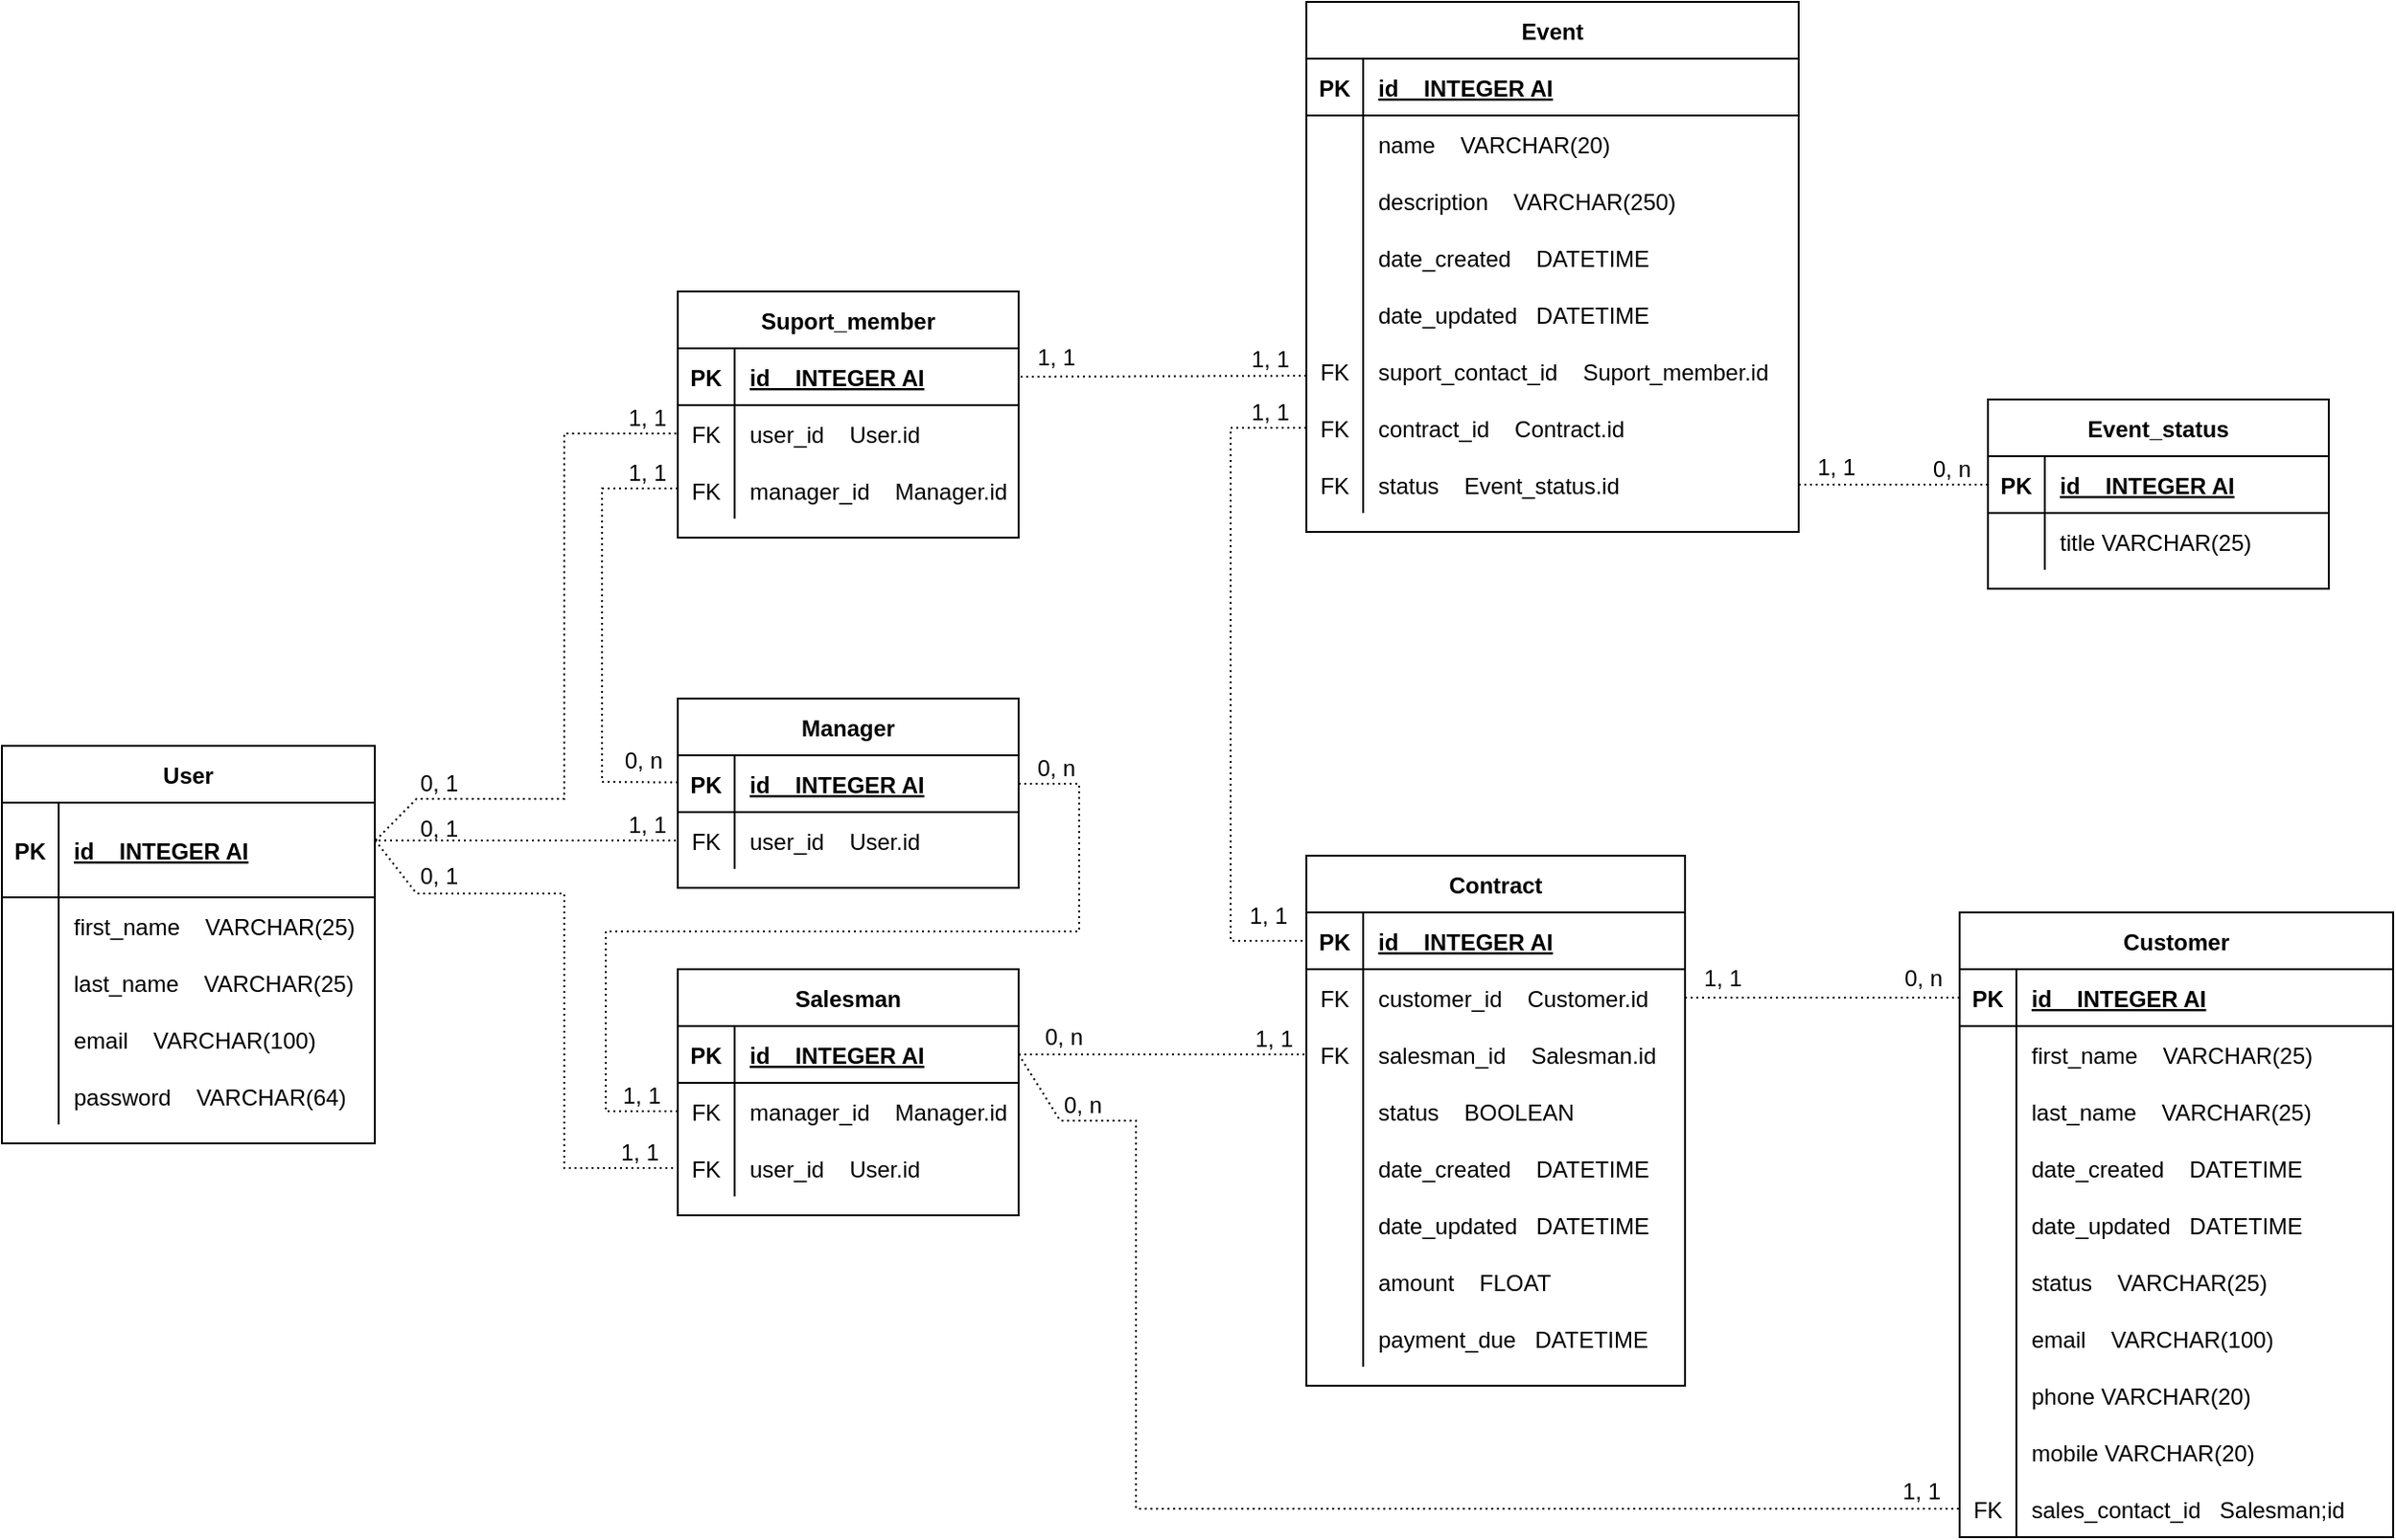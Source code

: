 <mxfile version="17.4.2" type="device"><diagram id="H4JCBMmQ4si8OeFHnjz9" name="Page-1"><mxGraphModel dx="2205" dy="794" grid="1" gridSize="10" guides="1" tooltips="1" connect="1" arrows="1" fold="1" page="1" pageScale="1" pageWidth="827" pageHeight="1169" math="0" shadow="0"><root><mxCell id="0"/><mxCell id="1" parent="0"/><mxCell id="bBjGmjY2mpQJtqQ5NyJk-3" value="User" style="shape=table;startSize=30;container=1;collapsible=1;childLayout=tableLayout;fixedRows=1;rowLines=0;fontStyle=1;align=center;resizeLast=1;" vertex="1" parent="1"><mxGeometry x="-799" y="432" width="197" height="210" as="geometry"/></mxCell><mxCell id="bBjGmjY2mpQJtqQ5NyJk-4" value="" style="shape=tableRow;horizontal=0;startSize=0;swimlaneHead=0;swimlaneBody=0;fillColor=none;collapsible=0;dropTarget=0;points=[[0,0.5],[1,0.5]];portConstraint=eastwest;top=0;left=0;right=0;bottom=1;" vertex="1" parent="bBjGmjY2mpQJtqQ5NyJk-3"><mxGeometry y="30" width="197" height="50" as="geometry"/></mxCell><mxCell id="bBjGmjY2mpQJtqQ5NyJk-5" value="PK" style="shape=partialRectangle;connectable=0;fillColor=none;top=0;left=0;bottom=0;right=0;fontStyle=1;overflow=hidden;" vertex="1" parent="bBjGmjY2mpQJtqQ5NyJk-4"><mxGeometry width="30" height="50" as="geometry"><mxRectangle width="30" height="50" as="alternateBounds"/></mxGeometry></mxCell><mxCell id="bBjGmjY2mpQJtqQ5NyJk-6" value="id    INTEGER AI" style="shape=partialRectangle;connectable=0;fillColor=none;top=0;left=0;bottom=0;right=0;align=left;spacingLeft=6;fontStyle=5;overflow=hidden;" vertex="1" parent="bBjGmjY2mpQJtqQ5NyJk-4"><mxGeometry x="30" width="167" height="50" as="geometry"><mxRectangle width="167" height="50" as="alternateBounds"/></mxGeometry></mxCell><mxCell id="bBjGmjY2mpQJtqQ5NyJk-7" value="" style="shape=tableRow;horizontal=0;startSize=0;swimlaneHead=0;swimlaneBody=0;fillColor=none;collapsible=0;dropTarget=0;points=[[0,0.5],[1,0.5]];portConstraint=eastwest;top=0;left=0;right=0;bottom=0;" vertex="1" parent="bBjGmjY2mpQJtqQ5NyJk-3"><mxGeometry y="80" width="197" height="30" as="geometry"/></mxCell><mxCell id="bBjGmjY2mpQJtqQ5NyJk-8" value="" style="shape=partialRectangle;connectable=0;fillColor=none;top=0;left=0;bottom=0;right=0;editable=1;overflow=hidden;" vertex="1" parent="bBjGmjY2mpQJtqQ5NyJk-7"><mxGeometry width="30" height="30" as="geometry"><mxRectangle width="30" height="30" as="alternateBounds"/></mxGeometry></mxCell><mxCell id="bBjGmjY2mpQJtqQ5NyJk-9" value="first_name    VARCHAR(25)" style="shape=partialRectangle;connectable=0;fillColor=none;top=0;left=0;bottom=0;right=0;align=left;spacingLeft=6;overflow=hidden;" vertex="1" parent="bBjGmjY2mpQJtqQ5NyJk-7"><mxGeometry x="30" width="167" height="30" as="geometry"><mxRectangle width="167" height="30" as="alternateBounds"/></mxGeometry></mxCell><mxCell id="bBjGmjY2mpQJtqQ5NyJk-10" value="" style="shape=tableRow;horizontal=0;startSize=0;swimlaneHead=0;swimlaneBody=0;fillColor=none;collapsible=0;dropTarget=0;points=[[0,0.5],[1,0.5]];portConstraint=eastwest;top=0;left=0;right=0;bottom=0;" vertex="1" parent="bBjGmjY2mpQJtqQ5NyJk-3"><mxGeometry y="110" width="197" height="30" as="geometry"/></mxCell><mxCell id="bBjGmjY2mpQJtqQ5NyJk-11" value="" style="shape=partialRectangle;connectable=0;fillColor=none;top=0;left=0;bottom=0;right=0;editable=1;overflow=hidden;" vertex="1" parent="bBjGmjY2mpQJtqQ5NyJk-10"><mxGeometry width="30" height="30" as="geometry"><mxRectangle width="30" height="30" as="alternateBounds"/></mxGeometry></mxCell><mxCell id="bBjGmjY2mpQJtqQ5NyJk-12" value="last_name    VARCHAR(25)" style="shape=partialRectangle;connectable=0;fillColor=none;top=0;left=0;bottom=0;right=0;align=left;spacingLeft=6;overflow=hidden;" vertex="1" parent="bBjGmjY2mpQJtqQ5NyJk-10"><mxGeometry x="30" width="167" height="30" as="geometry"><mxRectangle width="167" height="30" as="alternateBounds"/></mxGeometry></mxCell><mxCell id="bBjGmjY2mpQJtqQ5NyJk-13" value="" style="shape=tableRow;horizontal=0;startSize=0;swimlaneHead=0;swimlaneBody=0;fillColor=none;collapsible=0;dropTarget=0;points=[[0,0.5],[1,0.5]];portConstraint=eastwest;top=0;left=0;right=0;bottom=0;" vertex="1" parent="bBjGmjY2mpQJtqQ5NyJk-3"><mxGeometry y="140" width="197" height="30" as="geometry"/></mxCell><mxCell id="bBjGmjY2mpQJtqQ5NyJk-14" value="" style="shape=partialRectangle;connectable=0;fillColor=none;top=0;left=0;bottom=0;right=0;editable=1;overflow=hidden;" vertex="1" parent="bBjGmjY2mpQJtqQ5NyJk-13"><mxGeometry width="30" height="30" as="geometry"><mxRectangle width="30" height="30" as="alternateBounds"/></mxGeometry></mxCell><mxCell id="bBjGmjY2mpQJtqQ5NyJk-15" value="email    VARCHAR(100)" style="shape=partialRectangle;connectable=0;fillColor=none;top=0;left=0;bottom=0;right=0;align=left;spacingLeft=6;overflow=hidden;" vertex="1" parent="bBjGmjY2mpQJtqQ5NyJk-13"><mxGeometry x="30" width="167" height="30" as="geometry"><mxRectangle width="167" height="30" as="alternateBounds"/></mxGeometry></mxCell><mxCell id="bBjGmjY2mpQJtqQ5NyJk-16" value="" style="shape=tableRow;horizontal=0;startSize=0;swimlaneHead=0;swimlaneBody=0;fillColor=none;collapsible=0;dropTarget=0;points=[[0,0.5],[1,0.5]];portConstraint=eastwest;top=0;left=0;right=0;bottom=0;" vertex="1" parent="bBjGmjY2mpQJtqQ5NyJk-3"><mxGeometry y="170" width="197" height="30" as="geometry"/></mxCell><mxCell id="bBjGmjY2mpQJtqQ5NyJk-17" value="" style="shape=partialRectangle;connectable=0;fillColor=none;top=0;left=0;bottom=0;right=0;editable=1;overflow=hidden;" vertex="1" parent="bBjGmjY2mpQJtqQ5NyJk-16"><mxGeometry width="30" height="30" as="geometry"><mxRectangle width="30" height="30" as="alternateBounds"/></mxGeometry></mxCell><mxCell id="bBjGmjY2mpQJtqQ5NyJk-18" value="password    VARCHAR(64)" style="shape=partialRectangle;connectable=0;fillColor=none;top=0;left=0;bottom=0;right=0;align=left;spacingLeft=6;overflow=hidden;" vertex="1" parent="bBjGmjY2mpQJtqQ5NyJk-16"><mxGeometry x="30" width="167" height="30" as="geometry"><mxRectangle width="167" height="30" as="alternateBounds"/></mxGeometry></mxCell><mxCell id="bBjGmjY2mpQJtqQ5NyJk-19" value="Customer" style="shape=table;startSize=30;container=1;collapsible=1;childLayout=tableLayout;fixedRows=1;rowLines=0;fontStyle=1;align=center;resizeLast=1;" vertex="1" parent="1"><mxGeometry x="235.0" y="520" width="229" height="330" as="geometry"/></mxCell><mxCell id="bBjGmjY2mpQJtqQ5NyJk-20" value="" style="shape=tableRow;horizontal=0;startSize=0;swimlaneHead=0;swimlaneBody=0;fillColor=none;collapsible=0;dropTarget=0;points=[[0,0.5],[1,0.5]];portConstraint=eastwest;top=0;left=0;right=0;bottom=1;" vertex="1" parent="bBjGmjY2mpQJtqQ5NyJk-19"><mxGeometry y="30" width="229" height="30" as="geometry"/></mxCell><mxCell id="bBjGmjY2mpQJtqQ5NyJk-21" value="PK" style="shape=partialRectangle;connectable=0;fillColor=none;top=0;left=0;bottom=0;right=0;fontStyle=1;overflow=hidden;" vertex="1" parent="bBjGmjY2mpQJtqQ5NyJk-20"><mxGeometry width="30" height="30" as="geometry"><mxRectangle width="30" height="30" as="alternateBounds"/></mxGeometry></mxCell><mxCell id="bBjGmjY2mpQJtqQ5NyJk-22" value="id    INTEGER AI" style="shape=partialRectangle;connectable=0;fillColor=none;top=0;left=0;bottom=0;right=0;align=left;spacingLeft=6;fontStyle=5;overflow=hidden;" vertex="1" parent="bBjGmjY2mpQJtqQ5NyJk-20"><mxGeometry x="30" width="199" height="30" as="geometry"><mxRectangle width="199" height="30" as="alternateBounds"/></mxGeometry></mxCell><mxCell id="bBjGmjY2mpQJtqQ5NyJk-23" value="" style="shape=tableRow;horizontal=0;startSize=0;swimlaneHead=0;swimlaneBody=0;fillColor=none;collapsible=0;dropTarget=0;points=[[0,0.5],[1,0.5]];portConstraint=eastwest;top=0;left=0;right=0;bottom=0;" vertex="1" parent="bBjGmjY2mpQJtqQ5NyJk-19"><mxGeometry y="60" width="229" height="30" as="geometry"/></mxCell><mxCell id="bBjGmjY2mpQJtqQ5NyJk-24" value="" style="shape=partialRectangle;connectable=0;fillColor=none;top=0;left=0;bottom=0;right=0;editable=1;overflow=hidden;" vertex="1" parent="bBjGmjY2mpQJtqQ5NyJk-23"><mxGeometry width="30" height="30" as="geometry"><mxRectangle width="30" height="30" as="alternateBounds"/></mxGeometry></mxCell><mxCell id="bBjGmjY2mpQJtqQ5NyJk-25" value="first_name    VARCHAR(25)" style="shape=partialRectangle;connectable=0;fillColor=none;top=0;left=0;bottom=0;right=0;align=left;spacingLeft=6;overflow=hidden;" vertex="1" parent="bBjGmjY2mpQJtqQ5NyJk-23"><mxGeometry x="30" width="199" height="30" as="geometry"><mxRectangle width="199" height="30" as="alternateBounds"/></mxGeometry></mxCell><mxCell id="bBjGmjY2mpQJtqQ5NyJk-26" value="" style="shape=tableRow;horizontal=0;startSize=0;swimlaneHead=0;swimlaneBody=0;fillColor=none;collapsible=0;dropTarget=0;points=[[0,0.5],[1,0.5]];portConstraint=eastwest;top=0;left=0;right=0;bottom=0;" vertex="1" parent="bBjGmjY2mpQJtqQ5NyJk-19"><mxGeometry y="90" width="229" height="30" as="geometry"/></mxCell><mxCell id="bBjGmjY2mpQJtqQ5NyJk-27" value="" style="shape=partialRectangle;connectable=0;fillColor=none;top=0;left=0;bottom=0;right=0;editable=1;overflow=hidden;" vertex="1" parent="bBjGmjY2mpQJtqQ5NyJk-26"><mxGeometry width="30" height="30" as="geometry"><mxRectangle width="30" height="30" as="alternateBounds"/></mxGeometry></mxCell><mxCell id="bBjGmjY2mpQJtqQ5NyJk-28" value="last_name    VARCHAR(25)" style="shape=partialRectangle;connectable=0;fillColor=none;top=0;left=0;bottom=0;right=0;align=left;spacingLeft=6;overflow=hidden;" vertex="1" parent="bBjGmjY2mpQJtqQ5NyJk-26"><mxGeometry x="30" width="199" height="30" as="geometry"><mxRectangle width="199" height="30" as="alternateBounds"/></mxGeometry></mxCell><mxCell id="bBjGmjY2mpQJtqQ5NyJk-29" value="" style="shape=tableRow;horizontal=0;startSize=0;swimlaneHead=0;swimlaneBody=0;fillColor=none;collapsible=0;dropTarget=0;points=[[0,0.5],[1,0.5]];portConstraint=eastwest;top=0;left=0;right=0;bottom=0;" vertex="1" parent="bBjGmjY2mpQJtqQ5NyJk-19"><mxGeometry y="120" width="229" height="30" as="geometry"/></mxCell><mxCell id="bBjGmjY2mpQJtqQ5NyJk-30" value="" style="shape=partialRectangle;connectable=0;fillColor=none;top=0;left=0;bottom=0;right=0;editable=1;overflow=hidden;" vertex="1" parent="bBjGmjY2mpQJtqQ5NyJk-29"><mxGeometry width="30" height="30" as="geometry"><mxRectangle width="30" height="30" as="alternateBounds"/></mxGeometry></mxCell><mxCell id="bBjGmjY2mpQJtqQ5NyJk-31" value="date_created    DATETIME" style="shape=partialRectangle;connectable=0;fillColor=none;top=0;left=0;bottom=0;right=0;align=left;spacingLeft=6;overflow=hidden;" vertex="1" parent="bBjGmjY2mpQJtqQ5NyJk-29"><mxGeometry x="30" width="199" height="30" as="geometry"><mxRectangle width="199" height="30" as="alternateBounds"/></mxGeometry></mxCell><mxCell id="bBjGmjY2mpQJtqQ5NyJk-200" value="" style="shape=tableRow;horizontal=0;startSize=0;swimlaneHead=0;swimlaneBody=0;fillColor=none;collapsible=0;dropTarget=0;points=[[0,0.5],[1,0.5]];portConstraint=eastwest;top=0;left=0;right=0;bottom=0;" vertex="1" parent="bBjGmjY2mpQJtqQ5NyJk-19"><mxGeometry y="150" width="229" height="30" as="geometry"/></mxCell><mxCell id="bBjGmjY2mpQJtqQ5NyJk-201" value="" style="shape=partialRectangle;connectable=0;fillColor=none;top=0;left=0;bottom=0;right=0;editable=1;overflow=hidden;" vertex="1" parent="bBjGmjY2mpQJtqQ5NyJk-200"><mxGeometry width="30" height="30" as="geometry"><mxRectangle width="30" height="30" as="alternateBounds"/></mxGeometry></mxCell><mxCell id="bBjGmjY2mpQJtqQ5NyJk-202" value="date_updated   DATETIME" style="shape=partialRectangle;connectable=0;fillColor=none;top=0;left=0;bottom=0;right=0;align=left;spacingLeft=6;overflow=hidden;" vertex="1" parent="bBjGmjY2mpQJtqQ5NyJk-200"><mxGeometry x="30" width="199" height="30" as="geometry"><mxRectangle width="199" height="30" as="alternateBounds"/></mxGeometry></mxCell><mxCell id="bBjGmjY2mpQJtqQ5NyJk-188" value="" style="shape=tableRow;horizontal=0;startSize=0;swimlaneHead=0;swimlaneBody=0;fillColor=none;collapsible=0;dropTarget=0;points=[[0,0.5],[1,0.5]];portConstraint=eastwest;top=0;left=0;right=0;bottom=0;" vertex="1" parent="bBjGmjY2mpQJtqQ5NyJk-19"><mxGeometry y="180" width="229" height="30" as="geometry"/></mxCell><mxCell id="bBjGmjY2mpQJtqQ5NyJk-189" value="" style="shape=partialRectangle;connectable=0;fillColor=none;top=0;left=0;bottom=0;right=0;editable=1;overflow=hidden;" vertex="1" parent="bBjGmjY2mpQJtqQ5NyJk-188"><mxGeometry width="30" height="30" as="geometry"><mxRectangle width="30" height="30" as="alternateBounds"/></mxGeometry></mxCell><mxCell id="bBjGmjY2mpQJtqQ5NyJk-190" value="status    VARCHAR(25)" style="shape=partialRectangle;connectable=0;fillColor=none;top=0;left=0;bottom=0;right=0;align=left;spacingLeft=6;overflow=hidden;" vertex="1" parent="bBjGmjY2mpQJtqQ5NyJk-188"><mxGeometry x="30" width="199" height="30" as="geometry"><mxRectangle width="199" height="30" as="alternateBounds"/></mxGeometry></mxCell><mxCell id="bBjGmjY2mpQJtqQ5NyJk-203" value="" style="shape=tableRow;horizontal=0;startSize=0;swimlaneHead=0;swimlaneBody=0;fillColor=none;collapsible=0;dropTarget=0;points=[[0,0.5],[1,0.5]];portConstraint=eastwest;top=0;left=0;right=0;bottom=0;" vertex="1" parent="bBjGmjY2mpQJtqQ5NyJk-19"><mxGeometry y="210" width="229" height="30" as="geometry"/></mxCell><mxCell id="bBjGmjY2mpQJtqQ5NyJk-204" value="" style="shape=partialRectangle;connectable=0;fillColor=none;top=0;left=0;bottom=0;right=0;editable=1;overflow=hidden;" vertex="1" parent="bBjGmjY2mpQJtqQ5NyJk-203"><mxGeometry width="30" height="30" as="geometry"><mxRectangle width="30" height="30" as="alternateBounds"/></mxGeometry></mxCell><mxCell id="bBjGmjY2mpQJtqQ5NyJk-205" value="email    VARCHAR(100)" style="shape=partialRectangle;connectable=0;fillColor=none;top=0;left=0;bottom=0;right=0;align=left;spacingLeft=6;overflow=hidden;" vertex="1" parent="bBjGmjY2mpQJtqQ5NyJk-203"><mxGeometry x="30" width="199" height="30" as="geometry"><mxRectangle width="199" height="30" as="alternateBounds"/></mxGeometry></mxCell><mxCell id="bBjGmjY2mpQJtqQ5NyJk-206" value="" style="shape=tableRow;horizontal=0;startSize=0;swimlaneHead=0;swimlaneBody=0;fillColor=none;collapsible=0;dropTarget=0;points=[[0,0.5],[1,0.5]];portConstraint=eastwest;top=0;left=0;right=0;bottom=0;" vertex="1" parent="bBjGmjY2mpQJtqQ5NyJk-19"><mxGeometry y="240" width="229" height="30" as="geometry"/></mxCell><mxCell id="bBjGmjY2mpQJtqQ5NyJk-207" value="" style="shape=partialRectangle;connectable=0;fillColor=none;top=0;left=0;bottom=0;right=0;editable=1;overflow=hidden;" vertex="1" parent="bBjGmjY2mpQJtqQ5NyJk-206"><mxGeometry width="30" height="30" as="geometry"><mxRectangle width="30" height="30" as="alternateBounds"/></mxGeometry></mxCell><mxCell id="bBjGmjY2mpQJtqQ5NyJk-208" value="phone VARCHAR(20)" style="shape=partialRectangle;connectable=0;fillColor=none;top=0;left=0;bottom=0;right=0;align=left;spacingLeft=6;overflow=hidden;" vertex="1" parent="bBjGmjY2mpQJtqQ5NyJk-206"><mxGeometry x="30" width="199" height="30" as="geometry"><mxRectangle width="199" height="30" as="alternateBounds"/></mxGeometry></mxCell><mxCell id="bBjGmjY2mpQJtqQ5NyJk-209" value="" style="shape=tableRow;horizontal=0;startSize=0;swimlaneHead=0;swimlaneBody=0;fillColor=none;collapsible=0;dropTarget=0;points=[[0,0.5],[1,0.5]];portConstraint=eastwest;top=0;left=0;right=0;bottom=0;" vertex="1" parent="bBjGmjY2mpQJtqQ5NyJk-19"><mxGeometry y="270" width="229" height="30" as="geometry"/></mxCell><mxCell id="bBjGmjY2mpQJtqQ5NyJk-210" value="" style="shape=partialRectangle;connectable=0;fillColor=none;top=0;left=0;bottom=0;right=0;editable=1;overflow=hidden;" vertex="1" parent="bBjGmjY2mpQJtqQ5NyJk-209"><mxGeometry width="30" height="30" as="geometry"><mxRectangle width="30" height="30" as="alternateBounds"/></mxGeometry></mxCell><mxCell id="bBjGmjY2mpQJtqQ5NyJk-211" value="mobile VARCHAR(20)" style="shape=partialRectangle;connectable=0;fillColor=none;top=0;left=0;bottom=0;right=0;align=left;spacingLeft=6;overflow=hidden;" vertex="1" parent="bBjGmjY2mpQJtqQ5NyJk-209"><mxGeometry x="30" width="199" height="30" as="geometry"><mxRectangle width="199" height="30" as="alternateBounds"/></mxGeometry></mxCell><mxCell id="bBjGmjY2mpQJtqQ5NyJk-228" value="" style="shape=tableRow;horizontal=0;startSize=0;swimlaneHead=0;swimlaneBody=0;fillColor=none;collapsible=0;dropTarget=0;points=[[0,0.5],[1,0.5]];portConstraint=eastwest;top=0;left=0;right=0;bottom=0;" vertex="1" parent="bBjGmjY2mpQJtqQ5NyJk-19"><mxGeometry y="300" width="229" height="30" as="geometry"/></mxCell><mxCell id="bBjGmjY2mpQJtqQ5NyJk-229" value="FK" style="shape=partialRectangle;connectable=0;fillColor=none;top=0;left=0;bottom=0;right=0;fontStyle=0;overflow=hidden;" vertex="1" parent="bBjGmjY2mpQJtqQ5NyJk-228"><mxGeometry width="30" height="30" as="geometry"><mxRectangle width="30" height="30" as="alternateBounds"/></mxGeometry></mxCell><mxCell id="bBjGmjY2mpQJtqQ5NyJk-230" value="sales_contact_id   Salesman;id" style="shape=partialRectangle;connectable=0;fillColor=none;top=0;left=0;bottom=0;right=0;align=left;spacingLeft=6;fontStyle=0;overflow=hidden;" vertex="1" parent="bBjGmjY2mpQJtqQ5NyJk-228"><mxGeometry x="30" width="199" height="30" as="geometry"><mxRectangle width="199" height="30" as="alternateBounds"/></mxGeometry></mxCell><mxCell id="bBjGmjY2mpQJtqQ5NyJk-38" value="Salesman" style="shape=table;startSize=30;container=1;collapsible=1;childLayout=tableLayout;fixedRows=1;rowLines=0;fontStyle=1;align=center;resizeLast=1;" vertex="1" parent="1"><mxGeometry x="-442" y="550" width="180" height="130" as="geometry"/></mxCell><mxCell id="bBjGmjY2mpQJtqQ5NyJk-163" style="edgeStyle=orthogonalEdgeStyle;rounded=0;orthogonalLoop=1;jettySize=auto;html=1;exitX=0;exitY=0.5;exitDx=0;exitDy=0;entryX=0;entryY=0.5;entryDx=0;entryDy=0;" edge="1" parent="bBjGmjY2mpQJtqQ5NyJk-38" source="bBjGmjY2mpQJtqQ5NyJk-64" target="bBjGmjY2mpQJtqQ5NyJk-64"><mxGeometry relative="1" as="geometry"/></mxCell><mxCell id="bBjGmjY2mpQJtqQ5NyJk-39" value="" style="shape=tableRow;horizontal=0;startSize=0;swimlaneHead=0;swimlaneBody=0;fillColor=none;collapsible=0;dropTarget=0;points=[[0,0.5],[1,0.5]];portConstraint=eastwest;top=0;left=0;right=0;bottom=1;" vertex="1" parent="bBjGmjY2mpQJtqQ5NyJk-38"><mxGeometry y="30" width="180" height="30" as="geometry"/></mxCell><mxCell id="bBjGmjY2mpQJtqQ5NyJk-40" value="PK" style="shape=partialRectangle;connectable=0;fillColor=none;top=0;left=0;bottom=0;right=0;fontStyle=1;overflow=hidden;" vertex="1" parent="bBjGmjY2mpQJtqQ5NyJk-39"><mxGeometry width="30" height="30" as="geometry"><mxRectangle width="30" height="30" as="alternateBounds"/></mxGeometry></mxCell><mxCell id="bBjGmjY2mpQJtqQ5NyJk-41" value="id    INTEGER AI" style="shape=partialRectangle;connectable=0;fillColor=none;top=0;left=0;bottom=0;right=0;align=left;spacingLeft=6;fontStyle=5;overflow=hidden;" vertex="1" parent="bBjGmjY2mpQJtqQ5NyJk-39"><mxGeometry x="30" width="150" height="30" as="geometry"><mxRectangle width="150" height="30" as="alternateBounds"/></mxGeometry></mxCell><mxCell id="bBjGmjY2mpQJtqQ5NyJk-150" value="" style="shape=tableRow;horizontal=0;startSize=0;swimlaneHead=0;swimlaneBody=0;fillColor=none;collapsible=0;dropTarget=0;points=[[0,0.5],[1,0.5]];portConstraint=eastwest;top=0;left=0;right=0;bottom=0;" vertex="1" parent="bBjGmjY2mpQJtqQ5NyJk-38"><mxGeometry y="60" width="180" height="30" as="geometry"/></mxCell><mxCell id="bBjGmjY2mpQJtqQ5NyJk-151" value="FK" style="shape=partialRectangle;connectable=0;fillColor=none;top=0;left=0;bottom=0;right=0;fontStyle=0;overflow=hidden;" vertex="1" parent="bBjGmjY2mpQJtqQ5NyJk-150"><mxGeometry width="30" height="30" as="geometry"><mxRectangle width="30" height="30" as="alternateBounds"/></mxGeometry></mxCell><mxCell id="bBjGmjY2mpQJtqQ5NyJk-152" value="manager_id    Manager.id    " style="shape=partialRectangle;connectable=0;fillColor=none;top=0;left=0;bottom=0;right=0;align=left;spacingLeft=6;fontStyle=0;overflow=hidden;" vertex="1" parent="bBjGmjY2mpQJtqQ5NyJk-150"><mxGeometry x="30" width="150" height="30" as="geometry"><mxRectangle width="150" height="30" as="alternateBounds"/></mxGeometry></mxCell><mxCell id="bBjGmjY2mpQJtqQ5NyJk-64" value="" style="shape=tableRow;horizontal=0;startSize=0;swimlaneHead=0;swimlaneBody=0;fillColor=none;collapsible=0;dropTarget=0;points=[[0,0.5],[1,0.5]];portConstraint=eastwest;top=0;left=0;right=0;bottom=0;" vertex="1" parent="bBjGmjY2mpQJtqQ5NyJk-38"><mxGeometry y="90" width="180" height="30" as="geometry"/></mxCell><mxCell id="bBjGmjY2mpQJtqQ5NyJk-65" value="FK" style="shape=partialRectangle;connectable=0;fillColor=none;top=0;left=0;bottom=0;right=0;fontStyle=0;overflow=hidden;" vertex="1" parent="bBjGmjY2mpQJtqQ5NyJk-64"><mxGeometry width="30" height="30" as="geometry"><mxRectangle width="30" height="30" as="alternateBounds"/></mxGeometry></mxCell><mxCell id="bBjGmjY2mpQJtqQ5NyJk-66" value="user_id    User.id    " style="shape=partialRectangle;connectable=0;fillColor=none;top=0;left=0;bottom=0;right=0;align=left;spacingLeft=6;fontStyle=0;overflow=hidden;" vertex="1" parent="bBjGmjY2mpQJtqQ5NyJk-64"><mxGeometry x="30" width="150" height="30" as="geometry"><mxRectangle width="150" height="30" as="alternateBounds"/></mxGeometry></mxCell><mxCell id="bBjGmjY2mpQJtqQ5NyJk-67" value="Suport_member" style="shape=table;startSize=30;container=1;collapsible=1;childLayout=tableLayout;fixedRows=1;rowLines=0;fontStyle=1;align=center;resizeLast=1;" vertex="1" parent="1"><mxGeometry x="-442" y="192" width="180" height="130" as="geometry"/></mxCell><mxCell id="bBjGmjY2mpQJtqQ5NyJk-68" value="" style="shape=tableRow;horizontal=0;startSize=0;swimlaneHead=0;swimlaneBody=0;fillColor=none;collapsible=0;dropTarget=0;points=[[0,0.5],[1,0.5]];portConstraint=eastwest;top=0;left=0;right=0;bottom=1;" vertex="1" parent="bBjGmjY2mpQJtqQ5NyJk-67"><mxGeometry y="30" width="180" height="30" as="geometry"/></mxCell><mxCell id="bBjGmjY2mpQJtqQ5NyJk-69" value="PK" style="shape=partialRectangle;connectable=0;fillColor=none;top=0;left=0;bottom=0;right=0;fontStyle=1;overflow=hidden;" vertex="1" parent="bBjGmjY2mpQJtqQ5NyJk-68"><mxGeometry width="30" height="30" as="geometry"><mxRectangle width="30" height="30" as="alternateBounds"/></mxGeometry></mxCell><mxCell id="bBjGmjY2mpQJtqQ5NyJk-70" value="id    INTEGER AI" style="shape=partialRectangle;connectable=0;fillColor=none;top=0;left=0;bottom=0;right=0;align=left;spacingLeft=6;fontStyle=5;overflow=hidden;" vertex="1" parent="bBjGmjY2mpQJtqQ5NyJk-68"><mxGeometry x="30" width="150" height="30" as="geometry"><mxRectangle width="150" height="30" as="alternateBounds"/></mxGeometry></mxCell><mxCell id="bBjGmjY2mpQJtqQ5NyJk-71" value="" style="shape=tableRow;horizontal=0;startSize=0;swimlaneHead=0;swimlaneBody=0;fillColor=none;collapsible=0;dropTarget=0;points=[[0,0.5],[1,0.5]];portConstraint=eastwest;top=0;left=0;right=0;bottom=0;" vertex="1" parent="bBjGmjY2mpQJtqQ5NyJk-67"><mxGeometry y="60" width="180" height="30" as="geometry"/></mxCell><mxCell id="bBjGmjY2mpQJtqQ5NyJk-72" value="FK" style="shape=partialRectangle;connectable=0;fillColor=none;top=0;left=0;bottom=0;right=0;fontStyle=0;overflow=hidden;" vertex="1" parent="bBjGmjY2mpQJtqQ5NyJk-71"><mxGeometry width="30" height="30" as="geometry"><mxRectangle width="30" height="30" as="alternateBounds"/></mxGeometry></mxCell><mxCell id="bBjGmjY2mpQJtqQ5NyJk-73" value="user_id    User.id    " style="shape=partialRectangle;connectable=0;fillColor=none;top=0;left=0;bottom=0;right=0;align=left;spacingLeft=6;fontStyle=0;overflow=hidden;" vertex="1" parent="bBjGmjY2mpQJtqQ5NyJk-71"><mxGeometry x="30" width="150" height="30" as="geometry"><mxRectangle width="150" height="30" as="alternateBounds"/></mxGeometry></mxCell><mxCell id="bBjGmjY2mpQJtqQ5NyJk-153" value="" style="shape=tableRow;horizontal=0;startSize=0;swimlaneHead=0;swimlaneBody=0;fillColor=none;collapsible=0;dropTarget=0;points=[[0,0.5],[1,0.5]];portConstraint=eastwest;top=0;left=0;right=0;bottom=0;" vertex="1" parent="bBjGmjY2mpQJtqQ5NyJk-67"><mxGeometry y="90" width="180" height="30" as="geometry"/></mxCell><mxCell id="bBjGmjY2mpQJtqQ5NyJk-154" value="FK" style="shape=partialRectangle;connectable=0;fillColor=none;top=0;left=0;bottom=0;right=0;fontStyle=0;overflow=hidden;" vertex="1" parent="bBjGmjY2mpQJtqQ5NyJk-153"><mxGeometry width="30" height="30" as="geometry"><mxRectangle width="30" height="30" as="alternateBounds"/></mxGeometry></mxCell><mxCell id="bBjGmjY2mpQJtqQ5NyJk-155" value="manager_id    Manager.id    " style="shape=partialRectangle;connectable=0;fillColor=none;top=0;left=0;bottom=0;right=0;align=left;spacingLeft=6;fontStyle=0;overflow=hidden;" vertex="1" parent="bBjGmjY2mpQJtqQ5NyJk-153"><mxGeometry x="30" width="150" height="30" as="geometry"><mxRectangle width="150" height="30" as="alternateBounds"/></mxGeometry></mxCell><mxCell id="bBjGmjY2mpQJtqQ5NyJk-74" value="Manager" style="shape=table;startSize=30;container=1;collapsible=1;childLayout=tableLayout;fixedRows=1;rowLines=0;fontStyle=1;align=center;resizeLast=1;" vertex="1" parent="1"><mxGeometry x="-442" y="407" width="180" height="100" as="geometry"/></mxCell><mxCell id="bBjGmjY2mpQJtqQ5NyJk-75" value="" style="shape=tableRow;horizontal=0;startSize=0;swimlaneHead=0;swimlaneBody=0;fillColor=none;collapsible=0;dropTarget=0;points=[[0,0.5],[1,0.5]];portConstraint=eastwest;top=0;left=0;right=0;bottom=1;" vertex="1" parent="bBjGmjY2mpQJtqQ5NyJk-74"><mxGeometry y="30" width="180" height="30" as="geometry"/></mxCell><mxCell id="bBjGmjY2mpQJtqQ5NyJk-76" value="PK" style="shape=partialRectangle;connectable=0;fillColor=none;top=0;left=0;bottom=0;right=0;fontStyle=1;overflow=hidden;" vertex="1" parent="bBjGmjY2mpQJtqQ5NyJk-75"><mxGeometry width="30" height="30" as="geometry"><mxRectangle width="30" height="30" as="alternateBounds"/></mxGeometry></mxCell><mxCell id="bBjGmjY2mpQJtqQ5NyJk-77" value="id    INTEGER AI" style="shape=partialRectangle;connectable=0;fillColor=none;top=0;left=0;bottom=0;right=0;align=left;spacingLeft=6;fontStyle=5;overflow=hidden;" vertex="1" parent="bBjGmjY2mpQJtqQ5NyJk-75"><mxGeometry x="30" width="150" height="30" as="geometry"><mxRectangle width="150" height="30" as="alternateBounds"/></mxGeometry></mxCell><mxCell id="bBjGmjY2mpQJtqQ5NyJk-78" value="" style="shape=tableRow;horizontal=0;startSize=0;swimlaneHead=0;swimlaneBody=0;fillColor=none;collapsible=0;dropTarget=0;points=[[0,0.5],[1,0.5]];portConstraint=eastwest;top=0;left=0;right=0;bottom=0;" vertex="1" parent="bBjGmjY2mpQJtqQ5NyJk-74"><mxGeometry y="60" width="180" height="30" as="geometry"/></mxCell><mxCell id="bBjGmjY2mpQJtqQ5NyJk-79" value="FK" style="shape=partialRectangle;connectable=0;fillColor=none;top=0;left=0;bottom=0;right=0;fontStyle=0;overflow=hidden;" vertex="1" parent="bBjGmjY2mpQJtqQ5NyJk-78"><mxGeometry width="30" height="30" as="geometry"><mxRectangle width="30" height="30" as="alternateBounds"/></mxGeometry></mxCell><mxCell id="bBjGmjY2mpQJtqQ5NyJk-80" value="user_id    User.id    " style="shape=partialRectangle;connectable=0;fillColor=none;top=0;left=0;bottom=0;right=0;align=left;spacingLeft=6;fontStyle=0;overflow=hidden;" vertex="1" parent="bBjGmjY2mpQJtqQ5NyJk-78"><mxGeometry x="30" width="150" height="30" as="geometry"><mxRectangle width="150" height="30" as="alternateBounds"/></mxGeometry></mxCell><mxCell id="bBjGmjY2mpQJtqQ5NyJk-86" value="Event" style="shape=table;startSize=30;container=1;collapsible=1;childLayout=tableLayout;fixedRows=1;rowLines=0;fontStyle=1;align=center;resizeLast=1;" vertex="1" parent="1"><mxGeometry x="-110" y="39" width="260" height="280" as="geometry"/></mxCell><mxCell id="bBjGmjY2mpQJtqQ5NyJk-87" value="" style="shape=tableRow;horizontal=0;startSize=0;swimlaneHead=0;swimlaneBody=0;fillColor=none;collapsible=0;dropTarget=0;points=[[0,0.5],[1,0.5]];portConstraint=eastwest;top=0;left=0;right=0;bottom=1;" vertex="1" parent="bBjGmjY2mpQJtqQ5NyJk-86"><mxGeometry y="30" width="260" height="30" as="geometry"/></mxCell><mxCell id="bBjGmjY2mpQJtqQ5NyJk-88" value="PK" style="shape=partialRectangle;connectable=0;fillColor=none;top=0;left=0;bottom=0;right=0;fontStyle=1;overflow=hidden;" vertex="1" parent="bBjGmjY2mpQJtqQ5NyJk-87"><mxGeometry width="30" height="30" as="geometry"><mxRectangle width="30" height="30" as="alternateBounds"/></mxGeometry></mxCell><mxCell id="bBjGmjY2mpQJtqQ5NyJk-89" value="id    INTEGER AI" style="shape=partialRectangle;connectable=0;fillColor=none;top=0;left=0;bottom=0;right=0;align=left;spacingLeft=6;fontStyle=5;overflow=hidden;" vertex="1" parent="bBjGmjY2mpQJtqQ5NyJk-87"><mxGeometry x="30" width="230" height="30" as="geometry"><mxRectangle width="230" height="30" as="alternateBounds"/></mxGeometry></mxCell><mxCell id="bBjGmjY2mpQJtqQ5NyJk-90" value="" style="shape=tableRow;horizontal=0;startSize=0;swimlaneHead=0;swimlaneBody=0;fillColor=none;collapsible=0;dropTarget=0;points=[[0,0.5],[1,0.5]];portConstraint=eastwest;top=0;left=0;right=0;bottom=0;" vertex="1" parent="bBjGmjY2mpQJtqQ5NyJk-86"><mxGeometry y="60" width="260" height="30" as="geometry"/></mxCell><mxCell id="bBjGmjY2mpQJtqQ5NyJk-91" value="" style="shape=partialRectangle;connectable=0;fillColor=none;top=0;left=0;bottom=0;right=0;editable=1;overflow=hidden;" vertex="1" parent="bBjGmjY2mpQJtqQ5NyJk-90"><mxGeometry width="30" height="30" as="geometry"><mxRectangle width="30" height="30" as="alternateBounds"/></mxGeometry></mxCell><mxCell id="bBjGmjY2mpQJtqQ5NyJk-92" value="name    VARCHAR(20)" style="shape=partialRectangle;connectable=0;fillColor=none;top=0;left=0;bottom=0;right=0;align=left;spacingLeft=6;overflow=hidden;" vertex="1" parent="bBjGmjY2mpQJtqQ5NyJk-90"><mxGeometry x="30" width="230" height="30" as="geometry"><mxRectangle width="230" height="30" as="alternateBounds"/></mxGeometry></mxCell><mxCell id="bBjGmjY2mpQJtqQ5NyJk-93" value="" style="shape=tableRow;horizontal=0;startSize=0;swimlaneHead=0;swimlaneBody=0;fillColor=none;collapsible=0;dropTarget=0;points=[[0,0.5],[1,0.5]];portConstraint=eastwest;top=0;left=0;right=0;bottom=0;" vertex="1" parent="bBjGmjY2mpQJtqQ5NyJk-86"><mxGeometry y="90" width="260" height="30" as="geometry"/></mxCell><mxCell id="bBjGmjY2mpQJtqQ5NyJk-94" value="" style="shape=partialRectangle;connectable=0;fillColor=none;top=0;left=0;bottom=0;right=0;editable=1;overflow=hidden;" vertex="1" parent="bBjGmjY2mpQJtqQ5NyJk-93"><mxGeometry width="30" height="30" as="geometry"><mxRectangle width="30" height="30" as="alternateBounds"/></mxGeometry></mxCell><mxCell id="bBjGmjY2mpQJtqQ5NyJk-95" value="description    VARCHAR(250)" style="shape=partialRectangle;connectable=0;fillColor=none;top=0;left=0;bottom=0;right=0;align=left;spacingLeft=6;overflow=hidden;" vertex="1" parent="bBjGmjY2mpQJtqQ5NyJk-93"><mxGeometry x="30" width="230" height="30" as="geometry"><mxRectangle width="230" height="30" as="alternateBounds"/></mxGeometry></mxCell><mxCell id="bBjGmjY2mpQJtqQ5NyJk-268" value="" style="shape=tableRow;horizontal=0;startSize=0;swimlaneHead=0;swimlaneBody=0;fillColor=none;collapsible=0;dropTarget=0;points=[[0,0.5],[1,0.5]];portConstraint=eastwest;top=0;left=0;right=0;bottom=0;" vertex="1" parent="bBjGmjY2mpQJtqQ5NyJk-86"><mxGeometry y="120" width="260" height="30" as="geometry"/></mxCell><mxCell id="bBjGmjY2mpQJtqQ5NyJk-269" value="" style="shape=partialRectangle;connectable=0;fillColor=none;top=0;left=0;bottom=0;right=0;editable=1;overflow=hidden;" vertex="1" parent="bBjGmjY2mpQJtqQ5NyJk-268"><mxGeometry width="30" height="30" as="geometry"><mxRectangle width="30" height="30" as="alternateBounds"/></mxGeometry></mxCell><mxCell id="bBjGmjY2mpQJtqQ5NyJk-270" value="date_created    DATETIME" style="shape=partialRectangle;connectable=0;fillColor=none;top=0;left=0;bottom=0;right=0;align=left;spacingLeft=6;overflow=hidden;" vertex="1" parent="bBjGmjY2mpQJtqQ5NyJk-268"><mxGeometry x="30" width="230" height="30" as="geometry"><mxRectangle width="230" height="30" as="alternateBounds"/></mxGeometry></mxCell><mxCell id="bBjGmjY2mpQJtqQ5NyJk-271" value="" style="shape=tableRow;horizontal=0;startSize=0;swimlaneHead=0;swimlaneBody=0;fillColor=none;collapsible=0;dropTarget=0;points=[[0,0.5],[1,0.5]];portConstraint=eastwest;top=0;left=0;right=0;bottom=0;" vertex="1" parent="bBjGmjY2mpQJtqQ5NyJk-86"><mxGeometry y="150" width="260" height="30" as="geometry"/></mxCell><mxCell id="bBjGmjY2mpQJtqQ5NyJk-272" value="" style="shape=partialRectangle;connectable=0;fillColor=none;top=0;left=0;bottom=0;right=0;editable=1;overflow=hidden;" vertex="1" parent="bBjGmjY2mpQJtqQ5NyJk-271"><mxGeometry width="30" height="30" as="geometry"><mxRectangle width="30" height="30" as="alternateBounds"/></mxGeometry></mxCell><mxCell id="bBjGmjY2mpQJtqQ5NyJk-273" value="date_updated   DATETIME" style="shape=partialRectangle;connectable=0;fillColor=none;top=0;left=0;bottom=0;right=0;align=left;spacingLeft=6;overflow=hidden;" vertex="1" parent="bBjGmjY2mpQJtqQ5NyJk-271"><mxGeometry x="30" width="230" height="30" as="geometry"><mxRectangle width="230" height="30" as="alternateBounds"/></mxGeometry></mxCell><mxCell id="bBjGmjY2mpQJtqQ5NyJk-125" value="" style="shape=tableRow;horizontal=0;startSize=0;swimlaneHead=0;swimlaneBody=0;fillColor=none;collapsible=0;dropTarget=0;points=[[0,0.5],[1,0.5]];portConstraint=eastwest;top=0;left=0;right=0;bottom=0;" vertex="1" parent="bBjGmjY2mpQJtqQ5NyJk-86"><mxGeometry y="180" width="260" height="30" as="geometry"/></mxCell><mxCell id="bBjGmjY2mpQJtqQ5NyJk-126" value="FK" style="shape=partialRectangle;connectable=0;fillColor=none;top=0;left=0;bottom=0;right=0;fontStyle=0;overflow=hidden;" vertex="1" parent="bBjGmjY2mpQJtqQ5NyJk-125"><mxGeometry width="30" height="30" as="geometry"><mxRectangle width="30" height="30" as="alternateBounds"/></mxGeometry></mxCell><mxCell id="bBjGmjY2mpQJtqQ5NyJk-127" value="suport_contact_id    Suport_member.id" style="shape=partialRectangle;connectable=0;fillColor=none;top=0;left=0;bottom=0;right=0;align=left;spacingLeft=6;fontStyle=0;overflow=hidden;" vertex="1" parent="bBjGmjY2mpQJtqQ5NyJk-125"><mxGeometry x="30" width="230" height="30" as="geometry"><mxRectangle width="230" height="30" as="alternateBounds"/></mxGeometry></mxCell><mxCell id="bBjGmjY2mpQJtqQ5NyJk-103" value="" style="shape=tableRow;horizontal=0;startSize=0;swimlaneHead=0;swimlaneBody=0;fillColor=none;collapsible=0;dropTarget=0;points=[[0,0.5],[1,0.5]];portConstraint=eastwest;top=0;left=0;right=0;bottom=0;" vertex="1" parent="bBjGmjY2mpQJtqQ5NyJk-86"><mxGeometry y="210" width="260" height="30" as="geometry"/></mxCell><mxCell id="bBjGmjY2mpQJtqQ5NyJk-104" value="FK" style="shape=partialRectangle;connectable=0;fillColor=none;top=0;left=0;bottom=0;right=0;fontStyle=0;overflow=hidden;" vertex="1" parent="bBjGmjY2mpQJtqQ5NyJk-103"><mxGeometry width="30" height="30" as="geometry"><mxRectangle width="30" height="30" as="alternateBounds"/></mxGeometry></mxCell><mxCell id="bBjGmjY2mpQJtqQ5NyJk-105" value="contract_id    Contract.id" style="shape=partialRectangle;connectable=0;fillColor=none;top=0;left=0;bottom=0;right=0;align=left;spacingLeft=6;fontStyle=0;overflow=hidden;" vertex="1" parent="bBjGmjY2mpQJtqQ5NyJk-103"><mxGeometry x="30" width="230" height="30" as="geometry"><mxRectangle width="230" height="30" as="alternateBounds"/></mxGeometry></mxCell><mxCell id="bBjGmjY2mpQJtqQ5NyJk-312" value="" style="shape=tableRow;horizontal=0;startSize=0;swimlaneHead=0;swimlaneBody=0;fillColor=none;collapsible=0;dropTarget=0;points=[[0,0.5],[1,0.5]];portConstraint=eastwest;top=0;left=0;right=0;bottom=0;" vertex="1" parent="bBjGmjY2mpQJtqQ5NyJk-86"><mxGeometry y="240" width="260" height="30" as="geometry"/></mxCell><mxCell id="bBjGmjY2mpQJtqQ5NyJk-313" value="FK" style="shape=partialRectangle;connectable=0;fillColor=none;top=0;left=0;bottom=0;right=0;fontStyle=0;overflow=hidden;" vertex="1" parent="bBjGmjY2mpQJtqQ5NyJk-312"><mxGeometry width="30" height="30" as="geometry"><mxRectangle width="30" height="30" as="alternateBounds"/></mxGeometry></mxCell><mxCell id="bBjGmjY2mpQJtqQ5NyJk-314" value="status    Event_status.id" style="shape=partialRectangle;connectable=0;fillColor=none;top=0;left=0;bottom=0;right=0;align=left;spacingLeft=6;fontStyle=0;overflow=hidden;" vertex="1" parent="bBjGmjY2mpQJtqQ5NyJk-312"><mxGeometry x="30" width="230" height="30" as="geometry"><mxRectangle width="230" height="30" as="alternateBounds"/></mxGeometry></mxCell><mxCell id="bBjGmjY2mpQJtqQ5NyJk-131" value="Contract" style="shape=table;startSize=30;container=1;collapsible=1;childLayout=tableLayout;fixedRows=1;rowLines=0;fontStyle=1;align=center;resizeLast=1;" vertex="1" parent="1"><mxGeometry x="-110" y="490" width="200" height="280" as="geometry"/></mxCell><mxCell id="bBjGmjY2mpQJtqQ5NyJk-132" value="" style="shape=tableRow;horizontal=0;startSize=0;swimlaneHead=0;swimlaneBody=0;fillColor=none;collapsible=0;dropTarget=0;points=[[0,0.5],[1,0.5]];portConstraint=eastwest;top=0;left=0;right=0;bottom=1;" vertex="1" parent="bBjGmjY2mpQJtqQ5NyJk-131"><mxGeometry y="30" width="200" height="30" as="geometry"/></mxCell><mxCell id="bBjGmjY2mpQJtqQ5NyJk-133" value="PK" style="shape=partialRectangle;connectable=0;fillColor=none;top=0;left=0;bottom=0;right=0;fontStyle=1;overflow=hidden;" vertex="1" parent="bBjGmjY2mpQJtqQ5NyJk-132"><mxGeometry width="30" height="30" as="geometry"><mxRectangle width="30" height="30" as="alternateBounds"/></mxGeometry></mxCell><mxCell id="bBjGmjY2mpQJtqQ5NyJk-134" value="id    INTEGER AI" style="shape=partialRectangle;connectable=0;fillColor=none;top=0;left=0;bottom=0;right=0;align=left;spacingLeft=6;fontStyle=5;overflow=hidden;" vertex="1" parent="bBjGmjY2mpQJtqQ5NyJk-132"><mxGeometry x="30" width="170" height="30" as="geometry"><mxRectangle width="170" height="30" as="alternateBounds"/></mxGeometry></mxCell><mxCell id="bBjGmjY2mpQJtqQ5NyJk-144" value="" style="shape=tableRow;horizontal=0;startSize=0;swimlaneHead=0;swimlaneBody=0;fillColor=none;collapsible=0;dropTarget=0;points=[[0,0.5],[1,0.5]];portConstraint=eastwest;top=0;left=0;right=0;bottom=0;" vertex="1" parent="bBjGmjY2mpQJtqQ5NyJk-131"><mxGeometry y="60" width="200" height="30" as="geometry"/></mxCell><mxCell id="bBjGmjY2mpQJtqQ5NyJk-145" value="FK" style="shape=partialRectangle;connectable=0;fillColor=none;top=0;left=0;bottom=0;right=0;fontStyle=0;overflow=hidden;" vertex="1" parent="bBjGmjY2mpQJtqQ5NyJk-144"><mxGeometry width="30" height="30" as="geometry"><mxRectangle width="30" height="30" as="alternateBounds"/></mxGeometry></mxCell><mxCell id="bBjGmjY2mpQJtqQ5NyJk-146" value="customer_id    Customer.id" style="shape=partialRectangle;connectable=0;fillColor=none;top=0;left=0;bottom=0;right=0;align=left;spacingLeft=6;fontStyle=0;overflow=hidden;" vertex="1" parent="bBjGmjY2mpQJtqQ5NyJk-144"><mxGeometry x="30" width="170" height="30" as="geometry"><mxRectangle width="170" height="30" as="alternateBounds"/></mxGeometry></mxCell><mxCell id="bBjGmjY2mpQJtqQ5NyJk-147" value="" style="shape=tableRow;horizontal=0;startSize=0;swimlaneHead=0;swimlaneBody=0;fillColor=none;collapsible=0;dropTarget=0;points=[[0,0.5],[1,0.5]];portConstraint=eastwest;top=0;left=0;right=0;bottom=0;" vertex="1" parent="bBjGmjY2mpQJtqQ5NyJk-131"><mxGeometry y="90" width="200" height="30" as="geometry"/></mxCell><mxCell id="bBjGmjY2mpQJtqQ5NyJk-148" value="FK" style="shape=partialRectangle;connectable=0;fillColor=none;top=0;left=0;bottom=0;right=0;fontStyle=0;overflow=hidden;" vertex="1" parent="bBjGmjY2mpQJtqQ5NyJk-147"><mxGeometry width="30" height="30" as="geometry"><mxRectangle width="30" height="30" as="alternateBounds"/></mxGeometry></mxCell><mxCell id="bBjGmjY2mpQJtqQ5NyJk-149" value="salesman_id    Salesman.id" style="shape=partialRectangle;connectable=0;fillColor=none;top=0;left=0;bottom=0;right=0;align=left;spacingLeft=6;fontStyle=0;overflow=hidden;" vertex="1" parent="bBjGmjY2mpQJtqQ5NyJk-147"><mxGeometry x="30" width="170" height="30" as="geometry"><mxRectangle width="170" height="30" as="alternateBounds"/></mxGeometry></mxCell><mxCell id="bBjGmjY2mpQJtqQ5NyJk-225" value="" style="shape=tableRow;horizontal=0;startSize=0;swimlaneHead=0;swimlaneBody=0;fillColor=none;collapsible=0;dropTarget=0;points=[[0,0.5],[1,0.5]];portConstraint=eastwest;top=0;left=0;right=0;bottom=0;" vertex="1" parent="bBjGmjY2mpQJtqQ5NyJk-131"><mxGeometry y="120" width="200" height="30" as="geometry"/></mxCell><mxCell id="bBjGmjY2mpQJtqQ5NyJk-226" value="" style="shape=partialRectangle;connectable=0;fillColor=none;top=0;left=0;bottom=0;right=0;editable=1;overflow=hidden;" vertex="1" parent="bBjGmjY2mpQJtqQ5NyJk-225"><mxGeometry width="30" height="30" as="geometry"><mxRectangle width="30" height="30" as="alternateBounds"/></mxGeometry></mxCell><mxCell id="bBjGmjY2mpQJtqQ5NyJk-227" value="status    BOOLEAN" style="shape=partialRectangle;connectable=0;fillColor=none;top=0;left=0;bottom=0;right=0;align=left;spacingLeft=6;overflow=hidden;" vertex="1" parent="bBjGmjY2mpQJtqQ5NyJk-225"><mxGeometry x="30" width="170" height="30" as="geometry"><mxRectangle width="170" height="30" as="alternateBounds"/></mxGeometry></mxCell><mxCell id="bBjGmjY2mpQJtqQ5NyJk-234" value="" style="shape=tableRow;horizontal=0;startSize=0;swimlaneHead=0;swimlaneBody=0;fillColor=none;collapsible=0;dropTarget=0;points=[[0,0.5],[1,0.5]];portConstraint=eastwest;top=0;left=0;right=0;bottom=0;" vertex="1" parent="bBjGmjY2mpQJtqQ5NyJk-131"><mxGeometry y="150" width="200" height="30" as="geometry"/></mxCell><mxCell id="bBjGmjY2mpQJtqQ5NyJk-235" value="" style="shape=partialRectangle;connectable=0;fillColor=none;top=0;left=0;bottom=0;right=0;editable=1;overflow=hidden;" vertex="1" parent="bBjGmjY2mpQJtqQ5NyJk-234"><mxGeometry width="30" height="30" as="geometry"><mxRectangle width="30" height="30" as="alternateBounds"/></mxGeometry></mxCell><mxCell id="bBjGmjY2mpQJtqQ5NyJk-236" value="date_created    DATETIME" style="shape=partialRectangle;connectable=0;fillColor=none;top=0;left=0;bottom=0;right=0;align=left;spacingLeft=6;overflow=hidden;" vertex="1" parent="bBjGmjY2mpQJtqQ5NyJk-234"><mxGeometry x="30" width="170" height="30" as="geometry"><mxRectangle width="170" height="30" as="alternateBounds"/></mxGeometry></mxCell><mxCell id="bBjGmjY2mpQJtqQ5NyJk-237" value="" style="shape=tableRow;horizontal=0;startSize=0;swimlaneHead=0;swimlaneBody=0;fillColor=none;collapsible=0;dropTarget=0;points=[[0,0.5],[1,0.5]];portConstraint=eastwest;top=0;left=0;right=0;bottom=0;" vertex="1" parent="bBjGmjY2mpQJtqQ5NyJk-131"><mxGeometry y="180" width="200" height="30" as="geometry"/></mxCell><mxCell id="bBjGmjY2mpQJtqQ5NyJk-238" value="" style="shape=partialRectangle;connectable=0;fillColor=none;top=0;left=0;bottom=0;right=0;editable=1;overflow=hidden;" vertex="1" parent="bBjGmjY2mpQJtqQ5NyJk-237"><mxGeometry width="30" height="30" as="geometry"><mxRectangle width="30" height="30" as="alternateBounds"/></mxGeometry></mxCell><mxCell id="bBjGmjY2mpQJtqQ5NyJk-239" value="date_updated   DATETIME" style="shape=partialRectangle;connectable=0;fillColor=none;top=0;left=0;bottom=0;right=0;align=left;spacingLeft=6;overflow=hidden;" vertex="1" parent="bBjGmjY2mpQJtqQ5NyJk-237"><mxGeometry x="30" width="170" height="30" as="geometry"><mxRectangle width="170" height="30" as="alternateBounds"/></mxGeometry></mxCell><mxCell id="bBjGmjY2mpQJtqQ5NyJk-240" value="" style="shape=tableRow;horizontal=0;startSize=0;swimlaneHead=0;swimlaneBody=0;fillColor=none;collapsible=0;dropTarget=0;points=[[0,0.5],[1,0.5]];portConstraint=eastwest;top=0;left=0;right=0;bottom=0;" vertex="1" parent="bBjGmjY2mpQJtqQ5NyJk-131"><mxGeometry y="210" width="200" height="30" as="geometry"/></mxCell><mxCell id="bBjGmjY2mpQJtqQ5NyJk-241" value="" style="shape=partialRectangle;connectable=0;fillColor=none;top=0;left=0;bottom=0;right=0;editable=1;overflow=hidden;" vertex="1" parent="bBjGmjY2mpQJtqQ5NyJk-240"><mxGeometry width="30" height="30" as="geometry"><mxRectangle width="30" height="30" as="alternateBounds"/></mxGeometry></mxCell><mxCell id="bBjGmjY2mpQJtqQ5NyJk-242" value="amount    FLOAT" style="shape=partialRectangle;connectable=0;fillColor=none;top=0;left=0;bottom=0;right=0;align=left;spacingLeft=6;overflow=hidden;" vertex="1" parent="bBjGmjY2mpQJtqQ5NyJk-240"><mxGeometry x="30" width="170" height="30" as="geometry"><mxRectangle width="170" height="30" as="alternateBounds"/></mxGeometry></mxCell><mxCell id="bBjGmjY2mpQJtqQ5NyJk-265" value="" style="shape=tableRow;horizontal=0;startSize=0;swimlaneHead=0;swimlaneBody=0;fillColor=none;collapsible=0;dropTarget=0;points=[[0,0.5],[1,0.5]];portConstraint=eastwest;top=0;left=0;right=0;bottom=0;" vertex="1" parent="bBjGmjY2mpQJtqQ5NyJk-131"><mxGeometry y="240" width="200" height="30" as="geometry"/></mxCell><mxCell id="bBjGmjY2mpQJtqQ5NyJk-266" value="" style="shape=partialRectangle;connectable=0;fillColor=none;top=0;left=0;bottom=0;right=0;editable=1;overflow=hidden;" vertex="1" parent="bBjGmjY2mpQJtqQ5NyJk-265"><mxGeometry width="30" height="30" as="geometry"><mxRectangle width="30" height="30" as="alternateBounds"/></mxGeometry></mxCell><mxCell id="bBjGmjY2mpQJtqQ5NyJk-267" value="payment_due   DATETIME" style="shape=partialRectangle;connectable=0;fillColor=none;top=0;left=0;bottom=0;right=0;align=left;spacingLeft=6;overflow=hidden;" vertex="1" parent="bBjGmjY2mpQJtqQ5NyJk-265"><mxGeometry x="30" width="170" height="30" as="geometry"><mxRectangle width="170" height="30" as="alternateBounds"/></mxGeometry></mxCell><mxCell id="bBjGmjY2mpQJtqQ5NyJk-160" value="" style="endArrow=none;html=1;rounded=0;dashed=1;dashPattern=1 2;entryX=0;entryY=0.5;entryDx=0;entryDy=0;exitX=1.001;exitY=0.399;exitDx=0;exitDy=0;exitPerimeter=0;" edge="1" parent="1" source="bBjGmjY2mpQJtqQ5NyJk-4" target="bBjGmjY2mpQJtqQ5NyJk-64"><mxGeometry relative="1" as="geometry"><mxPoint x="-540" y="500" as="sourcePoint"/><mxPoint x="-492" y="352" as="targetPoint"/><Array as="points"><mxPoint x="-580" y="510"/><mxPoint x="-502" y="510"/><mxPoint x="-502" y="655"/></Array></mxGeometry></mxCell><mxCell id="bBjGmjY2mpQJtqQ5NyJk-161" value="&lt;span style=&quot;text-align: right&quot;&gt;0, 1&lt;/span&gt;" style="resizable=0;html=1;align=left;verticalAlign=bottom;" connectable="0" vertex="1" parent="bBjGmjY2mpQJtqQ5NyJk-160"><mxGeometry x="-1" relative="1" as="geometry"><mxPoint x="22" y="28" as="offset"/></mxGeometry></mxCell><mxCell id="bBjGmjY2mpQJtqQ5NyJk-162" value="1, 1" style="resizable=0;html=1;align=right;verticalAlign=bottom;" connectable="0" vertex="1" parent="bBjGmjY2mpQJtqQ5NyJk-160"><mxGeometry x="1" relative="1" as="geometry"><mxPoint x="-9" as="offset"/></mxGeometry></mxCell><mxCell id="bBjGmjY2mpQJtqQ5NyJk-164" value="" style="endArrow=none;html=1;rounded=0;dashed=1;dashPattern=1 2;entryX=0;entryY=0.5;entryDx=0;entryDy=0;exitX=1.002;exitY=0.399;exitDx=0;exitDy=0;exitPerimeter=0;" edge="1" parent="1" source="bBjGmjY2mpQJtqQ5NyJk-4" target="bBjGmjY2mpQJtqQ5NyJk-71"><mxGeometry relative="1" as="geometry"><mxPoint x="-600" y="480" as="sourcePoint"/><mxPoint x="-462" y="412" as="targetPoint"/><Array as="points"><mxPoint x="-580" y="460"/><mxPoint x="-502" y="460"/><mxPoint x="-502" y="267"/></Array></mxGeometry></mxCell><mxCell id="bBjGmjY2mpQJtqQ5NyJk-165" value="&lt;span style=&quot;text-align: right&quot;&gt;0, 1&lt;/span&gt;" style="resizable=0;html=1;align=left;verticalAlign=bottom;" connectable="0" vertex="1" parent="bBjGmjY2mpQJtqQ5NyJk-164"><mxGeometry x="-1" relative="1" as="geometry"><mxPoint x="22" y="-21" as="offset"/></mxGeometry></mxCell><mxCell id="bBjGmjY2mpQJtqQ5NyJk-166" value="1, 1" style="resizable=0;html=1;align=right;verticalAlign=bottom;" connectable="0" vertex="1" parent="bBjGmjY2mpQJtqQ5NyJk-164"><mxGeometry x="1" relative="1" as="geometry"><mxPoint x="-6" as="offset"/></mxGeometry></mxCell><mxCell id="bBjGmjY2mpQJtqQ5NyJk-170" value="" style="endArrow=none;html=1;rounded=0;dashed=1;dashPattern=1 2;exitX=1;exitY=0.5;exitDx=0;exitDy=0;entryX=0;entryY=0.5;entryDx=0;entryDy=0;" edge="1" parent="1" source="bBjGmjY2mpQJtqQ5NyJk-75" target="bBjGmjY2mpQJtqQ5NyJk-150"><mxGeometry relative="1" as="geometry"><mxPoint x="-250" y="460" as="sourcePoint"/><mxPoint x="-460" y="530" as="targetPoint"/><Array as="points"><mxPoint x="-230" y="452"/><mxPoint x="-230" y="530"/><mxPoint x="-480" y="530"/><mxPoint x="-480" y="625"/></Array></mxGeometry></mxCell><mxCell id="bBjGmjY2mpQJtqQ5NyJk-171" value="&lt;span style=&quot;text-align: right&quot;&gt;0, n&lt;/span&gt;" style="resizable=0;html=1;align=left;verticalAlign=bottom;" connectable="0" vertex="1" parent="bBjGmjY2mpQJtqQ5NyJk-170"><mxGeometry x="-1" relative="1" as="geometry"><mxPoint x="8" as="offset"/></mxGeometry></mxCell><mxCell id="bBjGmjY2mpQJtqQ5NyJk-172" value="1, 1" style="resizable=0;html=1;align=right;verticalAlign=bottom;" connectable="0" vertex="1" parent="bBjGmjY2mpQJtqQ5NyJk-170"><mxGeometry x="1" relative="1" as="geometry"><mxPoint x="-9" as="offset"/></mxGeometry></mxCell><mxCell id="bBjGmjY2mpQJtqQ5NyJk-173" value="" style="endArrow=none;html=1;rounded=0;dashed=1;dashPattern=1 2;entryX=0;entryY=0.5;entryDx=0;entryDy=0;" edge="1" parent="1" source="bBjGmjY2mpQJtqQ5NyJk-75"><mxGeometry relative="1" as="geometry"><mxPoint x="-442" y="480" as="sourcePoint"/><mxPoint x="-442" y="296" as="targetPoint"/><Array as="points"><mxPoint x="-482" y="451"/><mxPoint x="-482" y="296"/></Array></mxGeometry></mxCell><mxCell id="bBjGmjY2mpQJtqQ5NyJk-174" value="&lt;span style=&quot;text-align: right&quot;&gt;0, n&lt;/span&gt;" style="resizable=0;html=1;align=left;verticalAlign=bottom;" connectable="0" vertex="1" parent="bBjGmjY2mpQJtqQ5NyJk-173"><mxGeometry x="-1" relative="1" as="geometry"><mxPoint x="-30" y="-3" as="offset"/></mxGeometry></mxCell><mxCell id="bBjGmjY2mpQJtqQ5NyJk-175" value="1, 1" style="resizable=0;html=1;align=right;verticalAlign=bottom;" connectable="0" vertex="1" parent="bBjGmjY2mpQJtqQ5NyJk-173"><mxGeometry x="1" relative="1" as="geometry"><mxPoint x="-5" as="offset"/></mxGeometry></mxCell><mxCell id="bBjGmjY2mpQJtqQ5NyJk-179" value="" style="endArrow=none;html=1;rounded=0;dashed=1;dashPattern=1 2;entryX=0;entryY=0.5;entryDx=0;entryDy=0;exitX=1;exitY=0.5;exitDx=0;exitDy=0;" edge="1" parent="1" source="bBjGmjY2mpQJtqQ5NyJk-39" target="bBjGmjY2mpQJtqQ5NyJk-147"><mxGeometry relative="1" as="geometry"><mxPoint x="-200" y="580" as="sourcePoint"/><mxPoint x="-12.32" y="232" as="targetPoint"/><Array as="points"/></mxGeometry></mxCell><mxCell id="bBjGmjY2mpQJtqQ5NyJk-180" value="&lt;span style=&quot;text-align: right&quot;&gt;0, n&lt;/span&gt;" style="resizable=0;html=1;align=left;verticalAlign=bottom;" connectable="0" vertex="1" parent="bBjGmjY2mpQJtqQ5NyJk-179"><mxGeometry x="-1" relative="1" as="geometry"><mxPoint x="12" y="-1" as="offset"/></mxGeometry></mxCell><mxCell id="bBjGmjY2mpQJtqQ5NyJk-181" value="1, 1" style="resizable=0;html=1;align=right;verticalAlign=bottom;direction=south;" connectable="0" vertex="1" parent="bBjGmjY2mpQJtqQ5NyJk-179"><mxGeometry x="1" relative="1" as="geometry"><mxPoint x="-7" as="offset"/></mxGeometry></mxCell><mxCell id="bBjGmjY2mpQJtqQ5NyJk-185" value="" style="endArrow=none;html=1;rounded=0;dashed=1;dashPattern=1 2;exitX=0;exitY=0.5;exitDx=0;exitDy=0;entryX=1;entryY=0.5;entryDx=0;entryDy=0;" edge="1" parent="1" source="bBjGmjY2mpQJtqQ5NyJk-20" target="bBjGmjY2mpQJtqQ5NyJk-144"><mxGeometry relative="1" as="geometry"><mxPoint x="49.68" y="382" as="sourcePoint"/><mxPoint x="309.68" y="427" as="targetPoint"/><Array as="points"/></mxGeometry></mxCell><mxCell id="bBjGmjY2mpQJtqQ5NyJk-186" value="&lt;span style=&quot;text-align: right&quot;&gt;0, n&lt;/span&gt;" style="resizable=0;html=1;align=left;verticalAlign=bottom;" connectable="0" vertex="1" parent="bBjGmjY2mpQJtqQ5NyJk-185"><mxGeometry x="-1" relative="1" as="geometry"><mxPoint x="-31" y="-2" as="offset"/></mxGeometry></mxCell><mxCell id="bBjGmjY2mpQJtqQ5NyJk-187" value="1, 1" style="resizable=0;html=1;align=right;verticalAlign=bottom;" connectable="0" vertex="1" parent="bBjGmjY2mpQJtqQ5NyJk-185"><mxGeometry x="1" relative="1" as="geometry"><mxPoint x="30" y="-2" as="offset"/></mxGeometry></mxCell><mxCell id="bBjGmjY2mpQJtqQ5NyJk-194" value="" style="endArrow=none;html=1;rounded=0;dashed=1;dashPattern=1 2;exitX=0;exitY=0.5;exitDx=0;exitDy=0;entryX=0;entryY=0.5;entryDx=0;entryDy=0;" edge="1" parent="1" source="bBjGmjY2mpQJtqQ5NyJk-103" target="bBjGmjY2mpQJtqQ5NyJk-132"><mxGeometry relative="1" as="geometry"><mxPoint x="-180" y="512" as="sourcePoint"/><mxPoint x="-331" y="512" as="targetPoint"/><Array as="points"><mxPoint x="-150" y="264"/><mxPoint x="-150" y="535"/></Array></mxGeometry></mxCell><mxCell id="bBjGmjY2mpQJtqQ5NyJk-195" value="&lt;span style=&quot;text-align: right&quot;&gt;1, 1&lt;/span&gt;" style="resizable=0;html=1;align=left;verticalAlign=bottom;" connectable="0" vertex="1" parent="bBjGmjY2mpQJtqQ5NyJk-194"><mxGeometry x="-1" relative="1" as="geometry"><mxPoint x="-31" as="offset"/></mxGeometry></mxCell><mxCell id="bBjGmjY2mpQJtqQ5NyJk-196" value="1, 1" style="resizable=0;html=1;align=right;verticalAlign=bottom;" connectable="0" vertex="1" parent="bBjGmjY2mpQJtqQ5NyJk-194"><mxGeometry x="1" relative="1" as="geometry"><mxPoint x="-10" y="-5" as="offset"/></mxGeometry></mxCell><mxCell id="bBjGmjY2mpQJtqQ5NyJk-197" value="" style="endArrow=none;html=1;rounded=0;dashed=1;dashPattern=1 2;entryX=1;entryY=0.5;entryDx=0;entryDy=0;exitX=0;exitY=0.584;exitDx=0;exitDy=0;exitPerimeter=0;" edge="1" parent="1" source="bBjGmjY2mpQJtqQ5NyJk-125" target="bBjGmjY2mpQJtqQ5NyJk-68"><mxGeometry relative="1" as="geometry"><mxPoint x="-120" y="237" as="sourcePoint"/><mxPoint x="-122" y="612" as="targetPoint"/><Array as="points"/></mxGeometry></mxCell><mxCell id="bBjGmjY2mpQJtqQ5NyJk-198" value="&lt;span style=&quot;text-align: right&quot;&gt;1, 1&lt;/span&gt;" style="resizable=0;html=1;align=left;verticalAlign=bottom;" connectable="0" vertex="1" parent="bBjGmjY2mpQJtqQ5NyJk-197"><mxGeometry x="-1" relative="1" as="geometry"><mxPoint x="-31" as="offset"/></mxGeometry></mxCell><mxCell id="bBjGmjY2mpQJtqQ5NyJk-199" value="1, 1" style="resizable=0;html=1;align=right;verticalAlign=bottom;" connectable="0" vertex="1" parent="bBjGmjY2mpQJtqQ5NyJk-197"><mxGeometry x="1" relative="1" as="geometry"><mxPoint x="30" y="-1" as="offset"/></mxGeometry></mxCell><mxCell id="bBjGmjY2mpQJtqQ5NyJk-274" value="Event_status" style="shape=table;startSize=30;container=1;collapsible=1;childLayout=tableLayout;fixedRows=1;rowLines=0;fontStyle=1;align=center;resizeLast=1;" vertex="1" parent="1"><mxGeometry x="250" y="249" width="180" height="100" as="geometry"/></mxCell><mxCell id="bBjGmjY2mpQJtqQ5NyJk-275" value="" style="shape=tableRow;horizontal=0;startSize=0;swimlaneHead=0;swimlaneBody=0;fillColor=none;collapsible=0;dropTarget=0;points=[[0,0.5],[1,0.5]];portConstraint=eastwest;top=0;left=0;right=0;bottom=1;" vertex="1" parent="bBjGmjY2mpQJtqQ5NyJk-274"><mxGeometry y="30" width="180" height="30" as="geometry"/></mxCell><mxCell id="bBjGmjY2mpQJtqQ5NyJk-276" value="PK" style="shape=partialRectangle;connectable=0;fillColor=none;top=0;left=0;bottom=0;right=0;fontStyle=1;overflow=hidden;" vertex="1" parent="bBjGmjY2mpQJtqQ5NyJk-275"><mxGeometry width="30" height="30" as="geometry"><mxRectangle width="30" height="30" as="alternateBounds"/></mxGeometry></mxCell><mxCell id="bBjGmjY2mpQJtqQ5NyJk-277" value="id    INTEGER AI" style="shape=partialRectangle;connectable=0;fillColor=none;top=0;left=0;bottom=0;right=0;align=left;spacingLeft=6;fontStyle=5;overflow=hidden;" vertex="1" parent="bBjGmjY2mpQJtqQ5NyJk-275"><mxGeometry x="30" width="150" height="30" as="geometry"><mxRectangle width="150" height="30" as="alternateBounds"/></mxGeometry></mxCell><mxCell id="bBjGmjY2mpQJtqQ5NyJk-278" value="" style="shape=tableRow;horizontal=0;startSize=0;swimlaneHead=0;swimlaneBody=0;fillColor=none;collapsible=0;dropTarget=0;points=[[0,0.5],[1,0.5]];portConstraint=eastwest;top=0;left=0;right=0;bottom=0;" vertex="1" parent="bBjGmjY2mpQJtqQ5NyJk-274"><mxGeometry y="60" width="180" height="30" as="geometry"/></mxCell><mxCell id="bBjGmjY2mpQJtqQ5NyJk-279" value="" style="shape=partialRectangle;connectable=0;fillColor=none;top=0;left=0;bottom=0;right=0;editable=1;overflow=hidden;" vertex="1" parent="bBjGmjY2mpQJtqQ5NyJk-278"><mxGeometry width="30" height="30" as="geometry"><mxRectangle width="30" height="30" as="alternateBounds"/></mxGeometry></mxCell><mxCell id="bBjGmjY2mpQJtqQ5NyJk-280" value="title VARCHAR(25)" style="shape=partialRectangle;connectable=0;fillColor=none;top=0;left=0;bottom=0;right=0;align=left;spacingLeft=6;overflow=hidden;" vertex="1" parent="bBjGmjY2mpQJtqQ5NyJk-278"><mxGeometry x="30" width="150" height="30" as="geometry"><mxRectangle width="150" height="30" as="alternateBounds"/></mxGeometry></mxCell><mxCell id="bBjGmjY2mpQJtqQ5NyJk-315" value="" style="endArrow=none;html=1;rounded=0;dashed=1;dashPattern=1 2;exitX=0;exitY=0.5;exitDx=0;exitDy=0;entryX=1;entryY=0.5;entryDx=0;entryDy=0;" edge="1" parent="1" source="bBjGmjY2mpQJtqQ5NyJk-275" target="bBjGmjY2mpQJtqQ5NyJk-312"><mxGeometry relative="1" as="geometry"><mxPoint x="144" y="402" as="sourcePoint"/><mxPoint x="-96" y="402" as="targetPoint"/><Array as="points"/></mxGeometry></mxCell><mxCell id="bBjGmjY2mpQJtqQ5NyJk-316" value="&lt;span style=&quot;text-align: right&quot;&gt;0, n&lt;/span&gt;" style="resizable=0;html=1;align=left;verticalAlign=bottom;" connectable="0" vertex="1" parent="bBjGmjY2mpQJtqQ5NyJk-315"><mxGeometry x="-1" relative="1" as="geometry"><mxPoint x="-31" as="offset"/></mxGeometry></mxCell><mxCell id="bBjGmjY2mpQJtqQ5NyJk-317" value="1, 1" style="resizable=0;html=1;align=right;verticalAlign=bottom;" connectable="0" vertex="1" parent="bBjGmjY2mpQJtqQ5NyJk-315"><mxGeometry x="1" relative="1" as="geometry"><mxPoint x="30" y="-1" as="offset"/></mxGeometry></mxCell><mxCell id="bBjGmjY2mpQJtqQ5NyJk-321" value="" style="endArrow=none;html=1;rounded=0;dashed=1;dashPattern=1 2;entryX=0;entryY=0.5;entryDx=0;entryDy=0;exitX=1;exitY=0.5;exitDx=0;exitDy=0;" edge="1" parent="1" source="bBjGmjY2mpQJtqQ5NyJk-39" target="bBjGmjY2mpQJtqQ5NyJk-228"><mxGeometry relative="1" as="geometry"><mxPoint x="-200" y="840" as="sourcePoint"/><mxPoint x="400" y="840" as="targetPoint"/><Array as="points"><mxPoint x="-240" y="630"/><mxPoint x="-200" y="630"/><mxPoint x="-200" y="835"/></Array></mxGeometry></mxCell><mxCell id="bBjGmjY2mpQJtqQ5NyJk-322" value="&lt;span style=&quot;text-align: right&quot;&gt;0, n&lt;/span&gt;" style="resizable=0;html=1;align=left;verticalAlign=bottom;" connectable="0" vertex="1" parent="bBjGmjY2mpQJtqQ5NyJk-321"><mxGeometry x="-1" relative="1" as="geometry"><mxPoint x="22" y="35" as="offset"/></mxGeometry></mxCell><mxCell id="bBjGmjY2mpQJtqQ5NyJk-323" value="1, 1" style="resizable=0;html=1;align=right;verticalAlign=bottom;" connectable="0" vertex="1" parent="bBjGmjY2mpQJtqQ5NyJk-321"><mxGeometry x="1" relative="1" as="geometry"><mxPoint x="-10" y="-1" as="offset"/></mxGeometry></mxCell><mxCell id="bBjGmjY2mpQJtqQ5NyJk-325" value="" style="group" vertex="1" connectable="0" parent="1"><mxGeometry x="-600" y="482" width="20.004" height="2.0" as="geometry"/></mxCell><mxCell id="bBjGmjY2mpQJtqQ5NyJk-167" value="" style="endArrow=none;html=1;rounded=0;dashed=1;dashPattern=1 2;entryX=0;entryY=0.5;entryDx=0;entryDy=0;" edge="1" parent="bBjGmjY2mpQJtqQ5NyJk-325" target="bBjGmjY2mpQJtqQ5NyJk-78"><mxGeometry relative="1" as="geometry"><mxPoint as="sourcePoint"/><mxPoint x="138" y="160" as="targetPoint"/><Array as="points"/></mxGeometry></mxCell><mxCell id="bBjGmjY2mpQJtqQ5NyJk-169" value="1, 1" style="resizable=0;html=1;align=right;verticalAlign=bottom;" connectable="0" vertex="1" parent="bBjGmjY2mpQJtqQ5NyJk-167"><mxGeometry x="1" relative="1" as="geometry"><mxPoint x="-6" as="offset"/></mxGeometry></mxCell><mxCell id="bBjGmjY2mpQJtqQ5NyJk-324" value="&lt;span style=&quot;text-align: right&quot;&gt;0, 1&lt;/span&gt;" style="resizable=0;html=1;align=left;verticalAlign=bottom;" connectable="0" vertex="1" parent="bBjGmjY2mpQJtqQ5NyJk-325"><mxGeometry x="20.004" y="2.0" as="geometry"/></mxCell></root></mxGraphModel></diagram></mxfile>